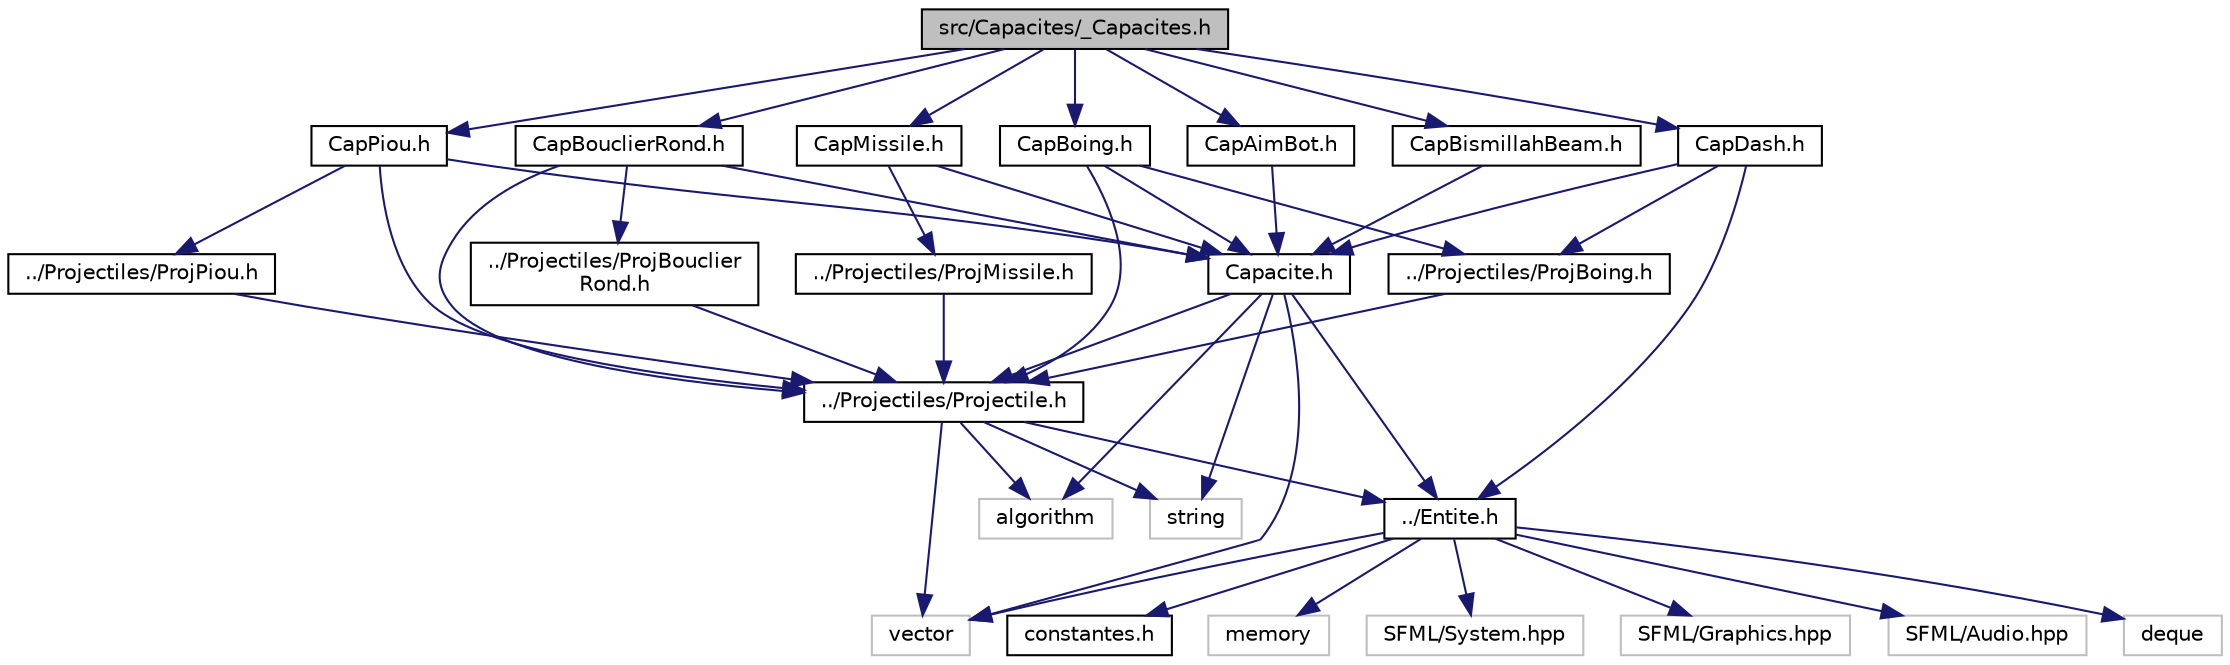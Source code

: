 digraph "src/Capacites/_Capacites.h"
{
 // INTERACTIVE_SVG=YES
  edge [fontname="Helvetica",fontsize="10",labelfontname="Helvetica",labelfontsize="10"];
  node [fontname="Helvetica",fontsize="10",shape=record];
  Node0 [label="src/Capacites/_Capacites.h",height=0.2,width=0.4,color="black", fillcolor="grey75", style="filled", fontcolor="black"];
  Node0 -> Node1 [color="midnightblue",fontsize="10",style="solid",fontname="Helvetica"];
  Node1 [label="CapBoing.h",height=0.2,width=0.4,color="black", fillcolor="white", style="filled",URL="$_cap_boing_8h.html"];
  Node1 -> Node2 [color="midnightblue",fontsize="10",style="solid",fontname="Helvetica"];
  Node2 [label="Capacite.h",height=0.2,width=0.4,color="black", fillcolor="white", style="filled",URL="$_capacite_8h.html"];
  Node2 -> Node3 [color="midnightblue",fontsize="10",style="solid",fontname="Helvetica"];
  Node3 [label="vector",height=0.2,width=0.4,color="grey75", fillcolor="white", style="filled"];
  Node2 -> Node4 [color="midnightblue",fontsize="10",style="solid",fontname="Helvetica"];
  Node4 [label="string",height=0.2,width=0.4,color="grey75", fillcolor="white", style="filled"];
  Node2 -> Node5 [color="midnightblue",fontsize="10",style="solid",fontname="Helvetica"];
  Node5 [label="algorithm",height=0.2,width=0.4,color="grey75", fillcolor="white", style="filled"];
  Node2 -> Node6 [color="midnightblue",fontsize="10",style="solid",fontname="Helvetica"];
  Node6 [label="../Projectiles/Projectile.h",height=0.2,width=0.4,color="black", fillcolor="white", style="filled",URL="$_projectile_8h.html"];
  Node6 -> Node3 [color="midnightblue",fontsize="10",style="solid",fontname="Helvetica"];
  Node6 -> Node4 [color="midnightblue",fontsize="10",style="solid",fontname="Helvetica"];
  Node6 -> Node5 [color="midnightblue",fontsize="10",style="solid",fontname="Helvetica"];
  Node6 -> Node7 [color="midnightblue",fontsize="10",style="solid",fontname="Helvetica"];
  Node7 [label="../Entite.h",height=0.2,width=0.4,color="black", fillcolor="white", style="filled",URL="$_entite_8h.html"];
  Node7 -> Node8 [color="midnightblue",fontsize="10",style="solid",fontname="Helvetica"];
  Node8 [label="constantes.h",height=0.2,width=0.4,color="black", fillcolor="white", style="filled",URL="$constantes_8h.html"];
  Node7 -> Node3 [color="midnightblue",fontsize="10",style="solid",fontname="Helvetica"];
  Node7 -> Node9 [color="midnightblue",fontsize="10",style="solid",fontname="Helvetica"];
  Node9 [label="memory",height=0.2,width=0.4,color="grey75", fillcolor="white", style="filled"];
  Node7 -> Node10 [color="midnightblue",fontsize="10",style="solid",fontname="Helvetica"];
  Node10 [label="SFML/System.hpp",height=0.2,width=0.4,color="grey75", fillcolor="white", style="filled"];
  Node7 -> Node11 [color="midnightblue",fontsize="10",style="solid",fontname="Helvetica"];
  Node11 [label="SFML/Graphics.hpp",height=0.2,width=0.4,color="grey75", fillcolor="white", style="filled"];
  Node7 -> Node12 [color="midnightblue",fontsize="10",style="solid",fontname="Helvetica"];
  Node12 [label="SFML/Audio.hpp",height=0.2,width=0.4,color="grey75", fillcolor="white", style="filled"];
  Node7 -> Node13 [color="midnightblue",fontsize="10",style="solid",fontname="Helvetica"];
  Node13 [label="deque",height=0.2,width=0.4,color="grey75", fillcolor="white", style="filled"];
  Node2 -> Node7 [color="midnightblue",fontsize="10",style="solid",fontname="Helvetica"];
  Node1 -> Node6 [color="midnightblue",fontsize="10",style="solid",fontname="Helvetica"];
  Node1 -> Node14 [color="midnightblue",fontsize="10",style="solid",fontname="Helvetica"];
  Node14 [label="../Projectiles/ProjBoing.h",height=0.2,width=0.4,color="black", fillcolor="white", style="filled",URL="$_proj_boing_8h.html"];
  Node14 -> Node6 [color="midnightblue",fontsize="10",style="solid",fontname="Helvetica"];
  Node0 -> Node15 [color="midnightblue",fontsize="10",style="solid",fontname="Helvetica"];
  Node15 [label="CapPiou.h",height=0.2,width=0.4,color="black", fillcolor="white", style="filled",URL="$_cap_piou_8h.html"];
  Node15 -> Node2 [color="midnightblue",fontsize="10",style="solid",fontname="Helvetica"];
  Node15 -> Node6 [color="midnightblue",fontsize="10",style="solid",fontname="Helvetica"];
  Node15 -> Node16 [color="midnightblue",fontsize="10",style="solid",fontname="Helvetica"];
  Node16 [label="../Projectiles/ProjPiou.h",height=0.2,width=0.4,color="black", fillcolor="white", style="filled",URL="$_proj_piou_8h.html"];
  Node16 -> Node6 [color="midnightblue",fontsize="10",style="solid",fontname="Helvetica"];
  Node0 -> Node17 [color="midnightblue",fontsize="10",style="solid",fontname="Helvetica"];
  Node17 [label="CapDash.h",height=0.2,width=0.4,color="black", fillcolor="white", style="filled",URL="$_cap_dash_8h.html"];
  Node17 -> Node2 [color="midnightblue",fontsize="10",style="solid",fontname="Helvetica"];
  Node17 -> Node7 [color="midnightblue",fontsize="10",style="solid",fontname="Helvetica"];
  Node17 -> Node14 [color="midnightblue",fontsize="10",style="solid",fontname="Helvetica"];
  Node0 -> Node18 [color="midnightblue",fontsize="10",style="solid",fontname="Helvetica"];
  Node18 [label="CapMissile.h",height=0.2,width=0.4,color="black", fillcolor="white", style="filled",URL="$_cap_missile_8h.html"];
  Node18 -> Node2 [color="midnightblue",fontsize="10",style="solid",fontname="Helvetica"];
  Node18 -> Node19 [color="midnightblue",fontsize="10",style="solid",fontname="Helvetica"];
  Node19 [label="../Projectiles/ProjMissile.h",height=0.2,width=0.4,color="black", fillcolor="white", style="filled",URL="$_proj_missile_8h.html"];
  Node19 -> Node6 [color="midnightblue",fontsize="10",style="solid",fontname="Helvetica"];
  Node0 -> Node20 [color="midnightblue",fontsize="10",style="solid",fontname="Helvetica"];
  Node20 [label="CapBouclierRond.h",height=0.2,width=0.4,color="black", fillcolor="white", style="filled",URL="$_cap_bouclier_rond_8h.html"];
  Node20 -> Node2 [color="midnightblue",fontsize="10",style="solid",fontname="Helvetica"];
  Node20 -> Node6 [color="midnightblue",fontsize="10",style="solid",fontname="Helvetica"];
  Node20 -> Node21 [color="midnightblue",fontsize="10",style="solid",fontname="Helvetica"];
  Node21 [label="../Projectiles/ProjBouclier\lRond.h",height=0.2,width=0.4,color="black", fillcolor="white", style="filled",URL="$_proj_bouclier_rond_8h.html"];
  Node21 -> Node6 [color="midnightblue",fontsize="10",style="solid",fontname="Helvetica"];
  Node0 -> Node22 [color="midnightblue",fontsize="10",style="solid",fontname="Helvetica"];
  Node22 [label="CapAimBot.h",height=0.2,width=0.4,color="black", fillcolor="white", style="filled",URL="$_cap_aim_bot_8h.html"];
  Node22 -> Node2 [color="midnightblue",fontsize="10",style="solid",fontname="Helvetica"];
  Node0 -> Node23 [color="midnightblue",fontsize="10",style="solid",fontname="Helvetica"];
  Node23 [label="CapBismillahBeam.h",height=0.2,width=0.4,color="black", fillcolor="white", style="filled",URL="$_cap_bismillah_beam_8h.html"];
  Node23 -> Node2 [color="midnightblue",fontsize="10",style="solid",fontname="Helvetica"];
}
